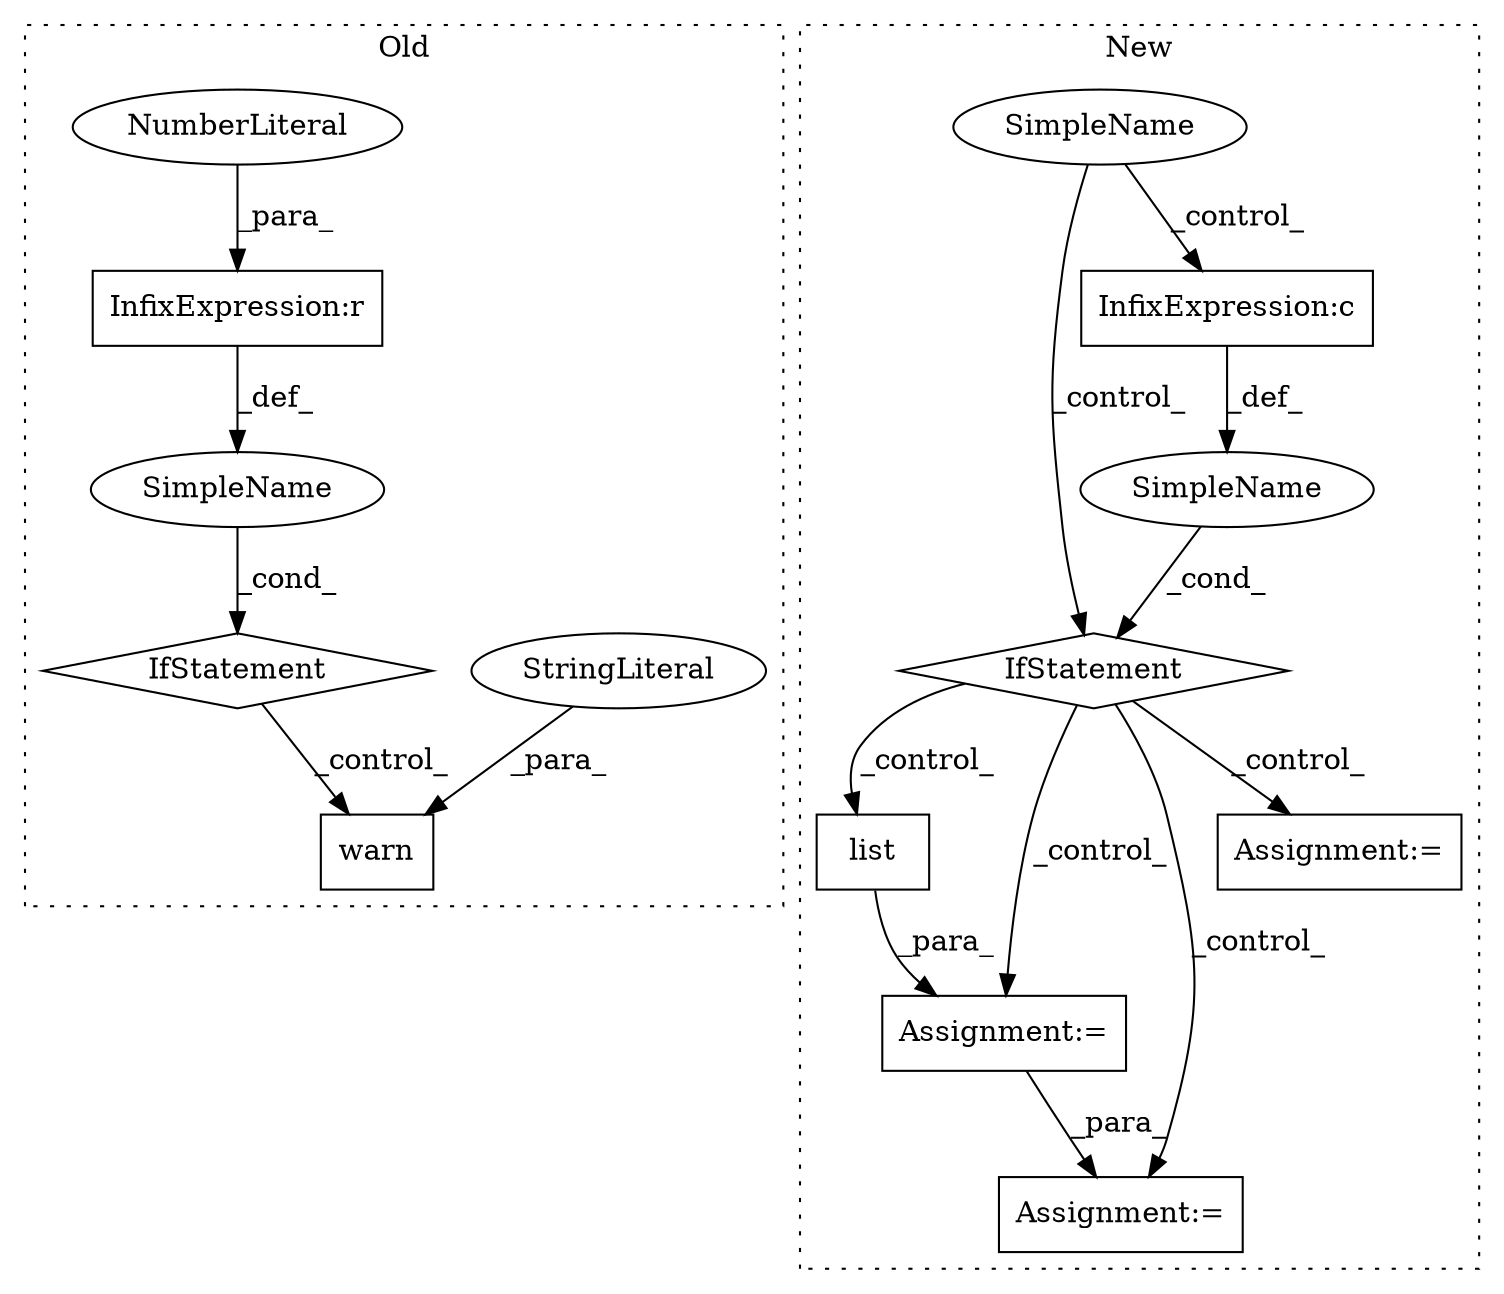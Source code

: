 digraph G {
subgraph cluster0 {
1 [label="warn" a="32" s="2258,2333" l="5,1" shape="box"];
3 [label="StringLiteral" a="45" s="2263" l="70" shape="ellipse"];
5 [label="IfStatement" a="25" s="2228,2246" l="4,2" shape="diamond"];
9 [label="SimpleName" a="42" s="" l="" shape="ellipse"];
10 [label="InfixExpression:r" a="27" s="2241" l="4" shape="box"];
11 [label="NumberLiteral" a="34" s="2245" l="1" shape="ellipse"];
label = "Old";
style="dotted";
}
subgraph cluster1 {
2 [label="list" a="32" s="3552,3562" l="5,1" shape="box"];
4 [label="Assignment:=" a="7" s="3434" l="16" shape="box"];
6 [label="IfStatement" a="25" s="3377,3416" l="4,2" shape="diamond"];
7 [label="SimpleName" a="42" s="" l="" shape="ellipse"];
8 [label="SimpleName" a="42" s="" l="" shape="ellipse"];
12 [label="Assignment:=" a="7" s="3524" l="55" shape="box"];
13 [label="Assignment:=" a="7" s="3753" l="29" shape="box"];
14 [label="InfixExpression:c" a="27" s="3397" l="4" shape="box"];
label = "New";
style="dotted";
}
2 -> 12 [label="_para_"];
3 -> 1 [label="_para_"];
5 -> 1 [label="_control_"];
6 -> 12 [label="_control_"];
6 -> 13 [label="_control_"];
6 -> 4 [label="_control_"];
6 -> 2 [label="_control_"];
7 -> 14 [label="_control_"];
7 -> 6 [label="_control_"];
8 -> 6 [label="_cond_"];
9 -> 5 [label="_cond_"];
10 -> 9 [label="_def_"];
11 -> 10 [label="_para_"];
12 -> 4 [label="_para_"];
14 -> 8 [label="_def_"];
}